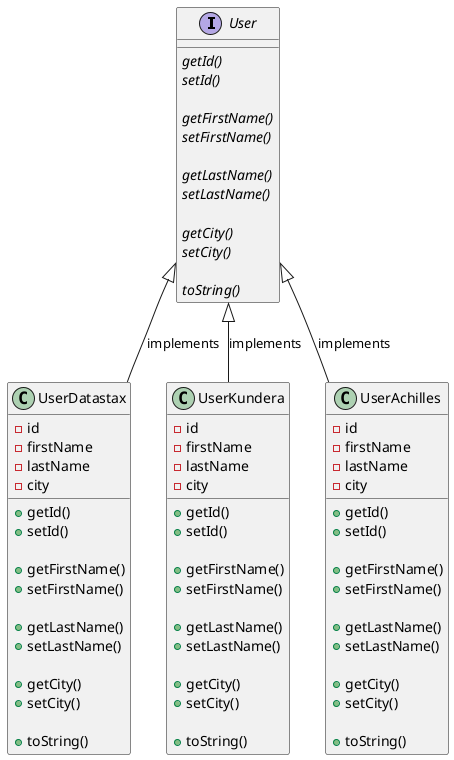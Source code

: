 @startuml

interface User {
    {abstract} getId()
    {abstract} setId()

    {abstract} getFirstName()
    {abstract} setFirstName()

    {abstract} getLastName()
    {abstract} setLastName()

    {abstract} getCity()
    {abstract} setCity()

    {abstract} toString()
}

class UserDatastax {
    - id
    - firstName
    - lastName
    - city

    +getId()
    +setId()

    +getFirstName()
    +setFirstName()

    +getLastName()
    +setLastName()

    +getCity()
    +setCity()

    +toString()
}

class UserKundera {
    - id
    - firstName
    - lastName
    - city

    +getId()
    +setId()

    +getFirstName()
    +setFirstName()

    +getLastName()
    +setLastName()

    +getCity()
    +setCity()

    +toString()
}

class UserAchilles {
    - id
    - firstName
    - lastName
    - city

    +getId()
    +setId()

    +getFirstName()
    +setFirstName()

    +getLastName()
    +setLastName()

    +getCity()
    +setCity()

    +toString()
}

User <|-- UserDatastax: implements
User <|-- UserKundera: implements
User <|-- UserAchilles: implements

@enduml